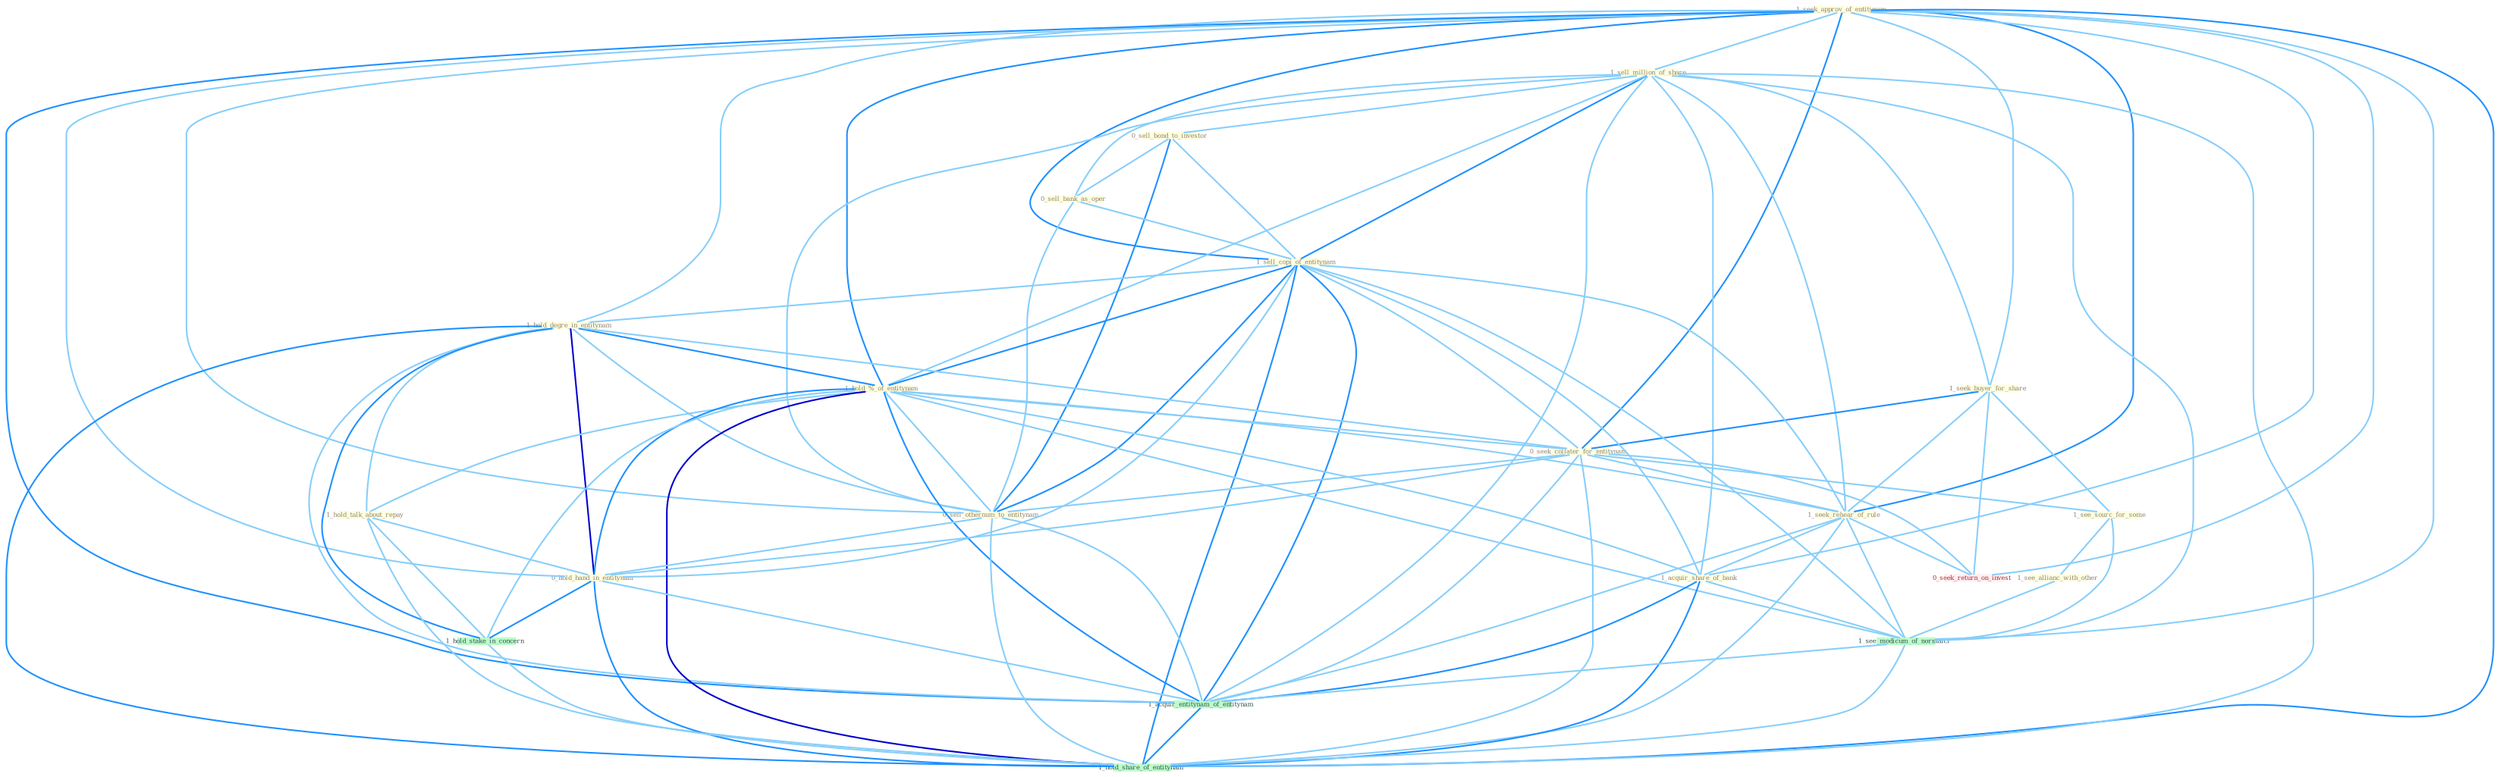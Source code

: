 Graph G{ 
    node
    [shape=polygon,style=filled,width=.5,height=.06,color="#BDFCC9",fixedsize=true,fontsize=4,
    fontcolor="#2f4f4f"];
    {node
    [color="#ffffe0", fontcolor="#8b7d6b"] "1_seek_approv_of_entitynam " "1_sell_million_of_share " "1_seek_buyer_for_share " "0_sell_bond_to_investor " "0_sell_bank_as_oper " "1_sell_copi_of_entitynam " "1_hold_degre_in_entitynam " "1_hold_%_of_entitynam " "1_hold_talk_about_repay " "0_seek_collater_for_entitynam " "1_seek_rehear_of_rule " "0_sell_othernum_to_entitynam " "0_hold_hand_in_entitynam " "1_see_sourc_for_some " "1_see_allianc_with_other " "1_acquir_share_of_bank "}
{node [color="#fff0f5", fontcolor="#b22222"] "0_seek_return_on_invest "}
edge [color="#B0E2FF"];

	"1_seek_approv_of_entitynam " -- "1_sell_million_of_share " [w="1", color="#87cefa" ];
	"1_seek_approv_of_entitynam " -- "1_seek_buyer_for_share " [w="1", color="#87cefa" ];
	"1_seek_approv_of_entitynam " -- "1_sell_copi_of_entitynam " [w="2", color="#1e90ff" , len=0.8];
	"1_seek_approv_of_entitynam " -- "1_hold_degre_in_entitynam " [w="1", color="#87cefa" ];
	"1_seek_approv_of_entitynam " -- "1_hold_%_of_entitynam " [w="2", color="#1e90ff" , len=0.8];
	"1_seek_approv_of_entitynam " -- "0_seek_collater_for_entitynam " [w="2", color="#1e90ff" , len=0.8];
	"1_seek_approv_of_entitynam " -- "1_seek_rehear_of_rule " [w="2", color="#1e90ff" , len=0.8];
	"1_seek_approv_of_entitynam " -- "0_sell_othernum_to_entitynam " [w="1", color="#87cefa" ];
	"1_seek_approv_of_entitynam " -- "0_hold_hand_in_entitynam " [w="1", color="#87cefa" ];
	"1_seek_approv_of_entitynam " -- "1_acquir_share_of_bank " [w="1", color="#87cefa" ];
	"1_seek_approv_of_entitynam " -- "0_seek_return_on_invest " [w="1", color="#87cefa" ];
	"1_seek_approv_of_entitynam " -- "1_see_modicum_of_normalci " [w="1", color="#87cefa" ];
	"1_seek_approv_of_entitynam " -- "1_acquir_entitynam_of_entitynam " [w="2", color="#1e90ff" , len=0.8];
	"1_seek_approv_of_entitynam " -- "1_hold_share_of_entitynam " [w="2", color="#1e90ff" , len=0.8];
	"1_sell_million_of_share " -- "1_seek_buyer_for_share " [w="1", color="#87cefa" ];
	"1_sell_million_of_share " -- "0_sell_bond_to_investor " [w="1", color="#87cefa" ];
	"1_sell_million_of_share " -- "0_sell_bank_as_oper " [w="1", color="#87cefa" ];
	"1_sell_million_of_share " -- "1_sell_copi_of_entitynam " [w="2", color="#1e90ff" , len=0.8];
	"1_sell_million_of_share " -- "1_hold_%_of_entitynam " [w="1", color="#87cefa" ];
	"1_sell_million_of_share " -- "1_seek_rehear_of_rule " [w="1", color="#87cefa" ];
	"1_sell_million_of_share " -- "0_sell_othernum_to_entitynam " [w="1", color="#87cefa" ];
	"1_sell_million_of_share " -- "1_acquir_share_of_bank " [w="1", color="#87cefa" ];
	"1_sell_million_of_share " -- "1_see_modicum_of_normalci " [w="1", color="#87cefa" ];
	"1_sell_million_of_share " -- "1_acquir_entitynam_of_entitynam " [w="1", color="#87cefa" ];
	"1_sell_million_of_share " -- "1_hold_share_of_entitynam " [w="1", color="#87cefa" ];
	"1_seek_buyer_for_share " -- "0_seek_collater_for_entitynam " [w="2", color="#1e90ff" , len=0.8];
	"1_seek_buyer_for_share " -- "1_seek_rehear_of_rule " [w="1", color="#87cefa" ];
	"1_seek_buyer_for_share " -- "1_see_sourc_for_some " [w="1", color="#87cefa" ];
	"1_seek_buyer_for_share " -- "0_seek_return_on_invest " [w="1", color="#87cefa" ];
	"0_sell_bond_to_investor " -- "0_sell_bank_as_oper " [w="1", color="#87cefa" ];
	"0_sell_bond_to_investor " -- "1_sell_copi_of_entitynam " [w="1", color="#87cefa" ];
	"0_sell_bond_to_investor " -- "0_sell_othernum_to_entitynam " [w="2", color="#1e90ff" , len=0.8];
	"0_sell_bank_as_oper " -- "1_sell_copi_of_entitynam " [w="1", color="#87cefa" ];
	"0_sell_bank_as_oper " -- "0_sell_othernum_to_entitynam " [w="1", color="#87cefa" ];
	"1_sell_copi_of_entitynam " -- "1_hold_degre_in_entitynam " [w="1", color="#87cefa" ];
	"1_sell_copi_of_entitynam " -- "1_hold_%_of_entitynam " [w="2", color="#1e90ff" , len=0.8];
	"1_sell_copi_of_entitynam " -- "0_seek_collater_for_entitynam " [w="1", color="#87cefa" ];
	"1_sell_copi_of_entitynam " -- "1_seek_rehear_of_rule " [w="1", color="#87cefa" ];
	"1_sell_copi_of_entitynam " -- "0_sell_othernum_to_entitynam " [w="2", color="#1e90ff" , len=0.8];
	"1_sell_copi_of_entitynam " -- "0_hold_hand_in_entitynam " [w="1", color="#87cefa" ];
	"1_sell_copi_of_entitynam " -- "1_acquir_share_of_bank " [w="1", color="#87cefa" ];
	"1_sell_copi_of_entitynam " -- "1_see_modicum_of_normalci " [w="1", color="#87cefa" ];
	"1_sell_copi_of_entitynam " -- "1_acquir_entitynam_of_entitynam " [w="2", color="#1e90ff" , len=0.8];
	"1_sell_copi_of_entitynam " -- "1_hold_share_of_entitynam " [w="2", color="#1e90ff" , len=0.8];
	"1_hold_degre_in_entitynam " -- "1_hold_%_of_entitynam " [w="2", color="#1e90ff" , len=0.8];
	"1_hold_degre_in_entitynam " -- "1_hold_talk_about_repay " [w="1", color="#87cefa" ];
	"1_hold_degre_in_entitynam " -- "0_seek_collater_for_entitynam " [w="1", color="#87cefa" ];
	"1_hold_degre_in_entitynam " -- "0_sell_othernum_to_entitynam " [w="1", color="#87cefa" ];
	"1_hold_degre_in_entitynam " -- "0_hold_hand_in_entitynam " [w="3", color="#0000cd" , len=0.6];
	"1_hold_degre_in_entitynam " -- "1_hold_stake_in_concern " [w="2", color="#1e90ff" , len=0.8];
	"1_hold_degre_in_entitynam " -- "1_acquir_entitynam_of_entitynam " [w="1", color="#87cefa" ];
	"1_hold_degre_in_entitynam " -- "1_hold_share_of_entitynam " [w="2", color="#1e90ff" , len=0.8];
	"1_hold_%_of_entitynam " -- "1_hold_talk_about_repay " [w="1", color="#87cefa" ];
	"1_hold_%_of_entitynam " -- "0_seek_collater_for_entitynam " [w="1", color="#87cefa" ];
	"1_hold_%_of_entitynam " -- "1_seek_rehear_of_rule " [w="1", color="#87cefa" ];
	"1_hold_%_of_entitynam " -- "0_sell_othernum_to_entitynam " [w="1", color="#87cefa" ];
	"1_hold_%_of_entitynam " -- "0_hold_hand_in_entitynam " [w="2", color="#1e90ff" , len=0.8];
	"1_hold_%_of_entitynam " -- "1_acquir_share_of_bank " [w="1", color="#87cefa" ];
	"1_hold_%_of_entitynam " -- "1_hold_stake_in_concern " [w="1", color="#87cefa" ];
	"1_hold_%_of_entitynam " -- "1_see_modicum_of_normalci " [w="1", color="#87cefa" ];
	"1_hold_%_of_entitynam " -- "1_acquir_entitynam_of_entitynam " [w="2", color="#1e90ff" , len=0.8];
	"1_hold_%_of_entitynam " -- "1_hold_share_of_entitynam " [w="3", color="#0000cd" , len=0.6];
	"1_hold_talk_about_repay " -- "0_hold_hand_in_entitynam " [w="1", color="#87cefa" ];
	"1_hold_talk_about_repay " -- "1_hold_stake_in_concern " [w="1", color="#87cefa" ];
	"1_hold_talk_about_repay " -- "1_hold_share_of_entitynam " [w="1", color="#87cefa" ];
	"0_seek_collater_for_entitynam " -- "1_seek_rehear_of_rule " [w="1", color="#87cefa" ];
	"0_seek_collater_for_entitynam " -- "0_sell_othernum_to_entitynam " [w="1", color="#87cefa" ];
	"0_seek_collater_for_entitynam " -- "0_hold_hand_in_entitynam " [w="1", color="#87cefa" ];
	"0_seek_collater_for_entitynam " -- "1_see_sourc_for_some " [w="1", color="#87cefa" ];
	"0_seek_collater_for_entitynam " -- "0_seek_return_on_invest " [w="1", color="#87cefa" ];
	"0_seek_collater_for_entitynam " -- "1_acquir_entitynam_of_entitynam " [w="1", color="#87cefa" ];
	"0_seek_collater_for_entitynam " -- "1_hold_share_of_entitynam " [w="1", color="#87cefa" ];
	"1_seek_rehear_of_rule " -- "1_acquir_share_of_bank " [w="1", color="#87cefa" ];
	"1_seek_rehear_of_rule " -- "0_seek_return_on_invest " [w="1", color="#87cefa" ];
	"1_seek_rehear_of_rule " -- "1_see_modicum_of_normalci " [w="1", color="#87cefa" ];
	"1_seek_rehear_of_rule " -- "1_acquir_entitynam_of_entitynam " [w="1", color="#87cefa" ];
	"1_seek_rehear_of_rule " -- "1_hold_share_of_entitynam " [w="1", color="#87cefa" ];
	"0_sell_othernum_to_entitynam " -- "0_hold_hand_in_entitynam " [w="1", color="#87cefa" ];
	"0_sell_othernum_to_entitynam " -- "1_acquir_entitynam_of_entitynam " [w="1", color="#87cefa" ];
	"0_sell_othernum_to_entitynam " -- "1_hold_share_of_entitynam " [w="1", color="#87cefa" ];
	"0_hold_hand_in_entitynam " -- "1_hold_stake_in_concern " [w="2", color="#1e90ff" , len=0.8];
	"0_hold_hand_in_entitynam " -- "1_acquir_entitynam_of_entitynam " [w="1", color="#87cefa" ];
	"0_hold_hand_in_entitynam " -- "1_hold_share_of_entitynam " [w="2", color="#1e90ff" , len=0.8];
	"1_see_sourc_for_some " -- "1_see_allianc_with_other " [w="1", color="#87cefa" ];
	"1_see_sourc_for_some " -- "1_see_modicum_of_normalci " [w="1", color="#87cefa" ];
	"1_see_allianc_with_other " -- "1_see_modicum_of_normalci " [w="1", color="#87cefa" ];
	"1_acquir_share_of_bank " -- "1_see_modicum_of_normalci " [w="1", color="#87cefa" ];
	"1_acquir_share_of_bank " -- "1_acquir_entitynam_of_entitynam " [w="2", color="#1e90ff" , len=0.8];
	"1_acquir_share_of_bank " -- "1_hold_share_of_entitynam " [w="2", color="#1e90ff" , len=0.8];
	"1_hold_stake_in_concern " -- "1_hold_share_of_entitynam " [w="1", color="#87cefa" ];
	"1_see_modicum_of_normalci " -- "1_acquir_entitynam_of_entitynam " [w="1", color="#87cefa" ];
	"1_see_modicum_of_normalci " -- "1_hold_share_of_entitynam " [w="1", color="#87cefa" ];
	"1_acquir_entitynam_of_entitynam " -- "1_hold_share_of_entitynam " [w="2", color="#1e90ff" , len=0.8];
}